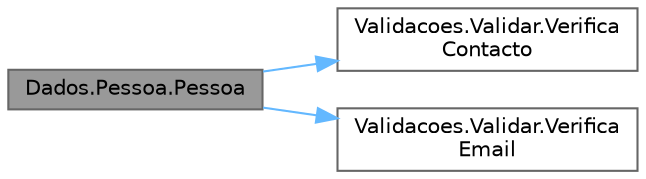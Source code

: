 digraph "Dados.Pessoa.Pessoa"
{
 // LATEX_PDF_SIZE
  bgcolor="transparent";
  edge [fontname=Helvetica,fontsize=10,labelfontname=Helvetica,labelfontsize=10];
  node [fontname=Helvetica,fontsize=10,shape=box,height=0.2,width=0.4];
  rankdir="LR";
  Node1 [id="Node000001",label="Dados.Pessoa.Pessoa",height=0.2,width=0.4,color="gray40", fillcolor="grey60", style="filled", fontcolor="black",tooltip="Contrutor da classe Pessoa com indicacao de todos os seus atributos."];
  Node1 -> Node2 [id="edge1_Node000001_Node000002",color="steelblue1",style="solid",tooltip=" "];
  Node2 [id="Node000002",label="Validacoes.Validar.Verifica\lContacto",height=0.2,width=0.4,color="grey40", fillcolor="white", style="filled",URL="$class_validacoes_1_1_validar.html#a7d8968bd6039c055ac7190127e51472c",tooltip="Funcao que verifica se um numero de contacto introduzido e valido."];
  Node1 -> Node3 [id="edge2_Node000001_Node000003",color="steelblue1",style="solid",tooltip=" "];
  Node3 [id="Node000003",label="Validacoes.Validar.Verifica\lEmail",height=0.2,width=0.4,color="grey40", fillcolor="white", style="filled",URL="$class_validacoes_1_1_validar.html#a19271a00a6f814079a2d5db59e6e193f",tooltip="Funcao que verifica se o email introduzido e valido."];
}
